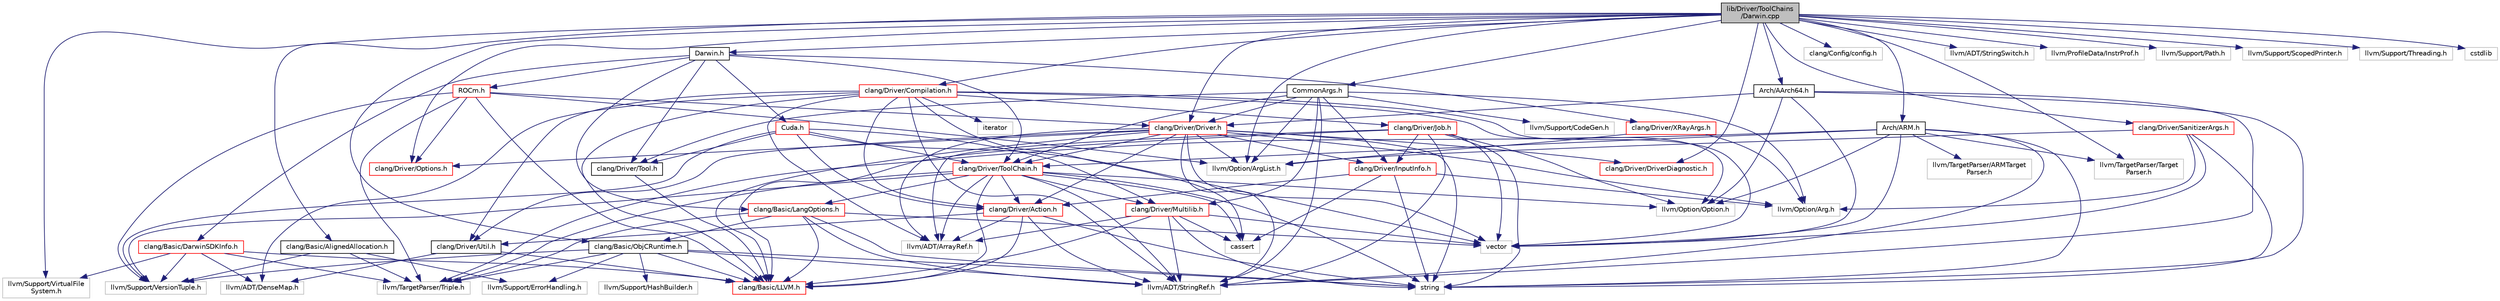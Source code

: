 digraph "lib/Driver/ToolChains/Darwin.cpp"
{
 // LATEX_PDF_SIZE
  bgcolor="transparent";
  edge [fontname="Helvetica",fontsize="10",labelfontname="Helvetica",labelfontsize="10"];
  node [fontname="Helvetica",fontsize="10",shape=record];
  Node1 [label="lib/Driver/ToolChains\l/Darwin.cpp",height=0.2,width=0.4,color="black", fillcolor="grey75", style="filled", fontcolor="black",tooltip=" "];
  Node1 -> Node2 [color="midnightblue",fontsize="10",style="solid",fontname="Helvetica"];
  Node2 [label="Darwin.h",height=0.2,width=0.4,color="black",URL="$Darwin_8h.html",tooltip=" "];
  Node2 -> Node3 [color="midnightblue",fontsize="10",style="solid",fontname="Helvetica"];
  Node3 [label="Cuda.h",height=0.2,width=0.4,color="red",URL="$lib_2Driver_2ToolChains_2Cuda_8h.html",tooltip=" "];
  Node3 -> Node5 [color="midnightblue",fontsize="10",style="solid",fontname="Helvetica"];
  Node5 [label="clang/Driver/Action.h",height=0.2,width=0.4,color="red",URL="$Action_8h.html",tooltip=" "];
  Node5 -> Node6 [color="midnightblue",fontsize="10",style="solid",fontname="Helvetica"];
  Node6 [label="clang/Basic/LLVM.h",height=0.2,width=0.4,color="red",URL="$LLVM_8h.html",tooltip=" "];
  Node5 -> Node13 [color="midnightblue",fontsize="10",style="solid",fontname="Helvetica"];
  Node13 [label="clang/Driver/Util.h",height=0.2,width=0.4,color="black",URL="$Util_8h.html",tooltip=" "];
  Node13 -> Node6 [color="midnightblue",fontsize="10",style="solid",fontname="Helvetica"];
  Node13 -> Node14 [color="midnightblue",fontsize="10",style="solid",fontname="Helvetica"];
  Node14 [label="llvm/ADT/DenseMap.h",height=0.2,width=0.4,color="grey75",tooltip=" "];
  Node5 -> Node15 [color="midnightblue",fontsize="10",style="solid",fontname="Helvetica"];
  Node15 [label="llvm/ADT/ArrayRef.h",height=0.2,width=0.4,color="grey75",tooltip=" "];
  Node5 -> Node17 [color="midnightblue",fontsize="10",style="solid",fontname="Helvetica"];
  Node17 [label="llvm/ADT/StringRef.h",height=0.2,width=0.4,color="grey75",tooltip=" "];
  Node5 -> Node19 [color="midnightblue",fontsize="10",style="solid",fontname="Helvetica"];
  Node19 [label="string",height=0.2,width=0.4,color="grey75",tooltip=" "];
  Node3 -> Node20 [color="midnightblue",fontsize="10",style="solid",fontname="Helvetica"];
  Node20 [label="clang/Driver/Multilib.h",height=0.2,width=0.4,color="red",URL="$Multilib_8h.html",tooltip=" "];
  Node20 -> Node6 [color="midnightblue",fontsize="10",style="solid",fontname="Helvetica"];
  Node20 -> Node15 [color="midnightblue",fontsize="10",style="solid",fontname="Helvetica"];
  Node20 -> Node17 [color="midnightblue",fontsize="10",style="solid",fontname="Helvetica"];
  Node20 -> Node22 [color="midnightblue",fontsize="10",style="solid",fontname="Helvetica"];
  Node22 [label="cassert",height=0.2,width=0.4,color="grey75",tooltip=" "];
  Node20 -> Node19 [color="midnightblue",fontsize="10",style="solid",fontname="Helvetica"];
  Node20 -> Node25 [color="midnightblue",fontsize="10",style="solid",fontname="Helvetica"];
  Node25 [label="vector",height=0.2,width=0.4,color="grey75",tooltip=" "];
  Node3 -> Node26 [color="midnightblue",fontsize="10",style="solid",fontname="Helvetica"];
  Node26 [label="clang/Driver/Tool.h",height=0.2,width=0.4,color="black",URL="$Tool_8h.html",tooltip=" "];
  Node26 -> Node6 [color="midnightblue",fontsize="10",style="solid",fontname="Helvetica"];
  Node3 -> Node27 [color="midnightblue",fontsize="10",style="solid",fontname="Helvetica"];
  Node27 [label="clang/Driver/ToolChain.h",height=0.2,width=0.4,color="red",URL="$ToolChain_8h.html",tooltip=" "];
  Node27 -> Node6 [color="midnightblue",fontsize="10",style="solid",fontname="Helvetica"];
  Node27 -> Node29 [color="midnightblue",fontsize="10",style="solid",fontname="Helvetica"];
  Node29 [label="clang/Basic/LangOptions.h",height=0.2,width=0.4,color="red",URL="$LangOptions_8h.html",tooltip=" "];
  Node29 -> Node6 [color="midnightblue",fontsize="10",style="solid",fontname="Helvetica"];
  Node29 -> Node33 [color="midnightblue",fontsize="10",style="solid",fontname="Helvetica"];
  Node33 [label="clang/Basic/ObjCRuntime.h",height=0.2,width=0.4,color="black",URL="$ObjCRuntime_8h.html",tooltip=" "];
  Node33 -> Node6 [color="midnightblue",fontsize="10",style="solid",fontname="Helvetica"];
  Node33 -> Node17 [color="midnightblue",fontsize="10",style="solid",fontname="Helvetica"];
  Node33 -> Node34 [color="midnightblue",fontsize="10",style="solid",fontname="Helvetica"];
  Node34 [label="llvm/Support/ErrorHandling.h",height=0.2,width=0.4,color="grey75",tooltip=" "];
  Node33 -> Node35 [color="midnightblue",fontsize="10",style="solid",fontname="Helvetica"];
  Node35 [label="llvm/Support/HashBuilder.h",height=0.2,width=0.4,color="grey75",tooltip=" "];
  Node33 -> Node36 [color="midnightblue",fontsize="10",style="solid",fontname="Helvetica"];
  Node36 [label="llvm/Support/VersionTuple.h",height=0.2,width=0.4,color="grey75",tooltip=" "];
  Node33 -> Node37 [color="midnightblue",fontsize="10",style="solid",fontname="Helvetica"];
  Node37 [label="llvm/TargetParser/Triple.h",height=0.2,width=0.4,color="grey75",tooltip=" "];
  Node33 -> Node19 [color="midnightblue",fontsize="10",style="solid",fontname="Helvetica"];
  Node29 -> Node17 [color="midnightblue",fontsize="10",style="solid",fontname="Helvetica"];
  Node29 -> Node37 [color="midnightblue",fontsize="10",style="solid",fontname="Helvetica"];
  Node29 -> Node19 [color="midnightblue",fontsize="10",style="solid",fontname="Helvetica"];
  Node29 -> Node25 [color="midnightblue",fontsize="10",style="solid",fontname="Helvetica"];
  Node27 -> Node5 [color="midnightblue",fontsize="10",style="solid",fontname="Helvetica"];
  Node27 -> Node20 [color="midnightblue",fontsize="10",style="solid",fontname="Helvetica"];
  Node27 -> Node15 [color="midnightblue",fontsize="10",style="solid",fontname="Helvetica"];
  Node27 -> Node17 [color="midnightblue",fontsize="10",style="solid",fontname="Helvetica"];
  Node27 -> Node54 [color="midnightblue",fontsize="10",style="solid",fontname="Helvetica"];
  Node54 [label="llvm/Option/Option.h",height=0.2,width=0.4,color="grey75",tooltip=" "];
  Node27 -> Node36 [color="midnightblue",fontsize="10",style="solid",fontname="Helvetica"];
  Node27 -> Node37 [color="midnightblue",fontsize="10",style="solid",fontname="Helvetica"];
  Node27 -> Node22 [color="midnightblue",fontsize="10",style="solid",fontname="Helvetica"];
  Node27 -> Node19 [color="midnightblue",fontsize="10",style="solid",fontname="Helvetica"];
  Node3 -> Node36 [color="midnightblue",fontsize="10",style="solid",fontname="Helvetica"];
  Node3 -> Node25 [color="midnightblue",fontsize="10",style="solid",fontname="Helvetica"];
  Node2 -> Node60 [color="midnightblue",fontsize="10",style="solid",fontname="Helvetica"];
  Node60 [label="ROCm.h",height=0.2,width=0.4,color="red",URL="$ROCm_8h.html",tooltip=" "];
  Node60 -> Node6 [color="midnightblue",fontsize="10",style="solid",fontname="Helvetica"];
  Node60 -> Node61 [color="midnightblue",fontsize="10",style="solid",fontname="Helvetica"];
  Node61 [label="clang/Driver/Driver.h",height=0.2,width=0.4,color="red",URL="$Driver_8h.html",tooltip=" "];
  Node61 -> Node6 [color="midnightblue",fontsize="10",style="solid",fontname="Helvetica"];
  Node61 -> Node5 [color="midnightblue",fontsize="10",style="solid",fontname="Helvetica"];
  Node61 -> Node78 [color="midnightblue",fontsize="10",style="solid",fontname="Helvetica"];
  Node78 [label="clang/Driver/DriverDiagnostic.h",height=0.2,width=0.4,color="red",URL="$DriverDiagnostic_8h.html",tooltip=" "];
  Node61 -> Node81 [color="midnightblue",fontsize="10",style="solid",fontname="Helvetica"];
  Node81 [label="clang/Driver/InputInfo.h",height=0.2,width=0.4,color="red",URL="$InputInfo_8h.html",tooltip=" "];
  Node81 -> Node5 [color="midnightblue",fontsize="10",style="solid",fontname="Helvetica"];
  Node81 -> Node82 [color="midnightblue",fontsize="10",style="solid",fontname="Helvetica"];
  Node82 [label="llvm/Option/Arg.h",height=0.2,width=0.4,color="grey75",tooltip=" "];
  Node81 -> Node22 [color="midnightblue",fontsize="10",style="solid",fontname="Helvetica"];
  Node81 -> Node19 [color="midnightblue",fontsize="10",style="solid",fontname="Helvetica"];
  Node61 -> Node83 [color="midnightblue",fontsize="10",style="solid",fontname="Helvetica"];
  Node83 [label="clang/Driver/Options.h",height=0.2,width=0.4,color="red",URL="$Options_8h.html",tooltip=" "];
  Node61 -> Node27 [color="midnightblue",fontsize="10",style="solid",fontname="Helvetica"];
  Node61 -> Node13 [color="midnightblue",fontsize="10",style="solid",fontname="Helvetica"];
  Node61 -> Node15 [color="midnightblue",fontsize="10",style="solid",fontname="Helvetica"];
  Node61 -> Node17 [color="midnightblue",fontsize="10",style="solid",fontname="Helvetica"];
  Node61 -> Node82 [color="midnightblue",fontsize="10",style="solid",fontname="Helvetica"];
  Node61 -> Node11 [color="midnightblue",fontsize="10",style="solid",fontname="Helvetica"];
  Node11 [label="llvm/Option/ArgList.h",height=0.2,width=0.4,color="grey75",tooltip=" "];
  Node61 -> Node19 [color="midnightblue",fontsize="10",style="solid",fontname="Helvetica"];
  Node61 -> Node25 [color="midnightblue",fontsize="10",style="solid",fontname="Helvetica"];
  Node60 -> Node83 [color="midnightblue",fontsize="10",style="solid",fontname="Helvetica"];
  Node60 -> Node11 [color="midnightblue",fontsize="10",style="solid",fontname="Helvetica"];
  Node60 -> Node36 [color="midnightblue",fontsize="10",style="solid",fontname="Helvetica"];
  Node60 -> Node37 [color="midnightblue",fontsize="10",style="solid",fontname="Helvetica"];
  Node2 -> Node88 [color="midnightblue",fontsize="10",style="solid",fontname="Helvetica"];
  Node88 [label="clang/Basic/DarwinSDKInfo.h",height=0.2,width=0.4,color="red",URL="$DarwinSDKInfo_8h.html",tooltip=" "];
  Node88 -> Node6 [color="midnightblue",fontsize="10",style="solid",fontname="Helvetica"];
  Node88 -> Node14 [color="midnightblue",fontsize="10",style="solid",fontname="Helvetica"];
  Node88 -> Node36 [color="midnightblue",fontsize="10",style="solid",fontname="Helvetica"];
  Node88 -> Node90 [color="midnightblue",fontsize="10",style="solid",fontname="Helvetica"];
  Node90 [label="llvm/Support/VirtualFile\lSystem.h",height=0.2,width=0.4,color="grey75",tooltip=" "];
  Node88 -> Node37 [color="midnightblue",fontsize="10",style="solid",fontname="Helvetica"];
  Node2 -> Node29 [color="midnightblue",fontsize="10",style="solid",fontname="Helvetica"];
  Node2 -> Node26 [color="midnightblue",fontsize="10",style="solid",fontname="Helvetica"];
  Node2 -> Node27 [color="midnightblue",fontsize="10",style="solid",fontname="Helvetica"];
  Node2 -> Node91 [color="midnightblue",fontsize="10",style="solid",fontname="Helvetica"];
  Node91 [label="clang/Driver/XRayArgs.h",height=0.2,width=0.4,color="red",URL="$XRayArgs_8h.html",tooltip=" "];
  Node91 -> Node82 [color="midnightblue",fontsize="10",style="solid",fontname="Helvetica"];
  Node91 -> Node11 [color="midnightblue",fontsize="10",style="solid",fontname="Helvetica"];
  Node1 -> Node94 [color="midnightblue",fontsize="10",style="solid",fontname="Helvetica"];
  Node94 [label="Arch/AArch64.h",height=0.2,width=0.4,color="black",URL="$Driver_2ToolChains_2Arch_2AArch64_8h.html",tooltip=" "];
  Node94 -> Node61 [color="midnightblue",fontsize="10",style="solid",fontname="Helvetica"];
  Node94 -> Node17 [color="midnightblue",fontsize="10",style="solid",fontname="Helvetica"];
  Node94 -> Node54 [color="midnightblue",fontsize="10",style="solid",fontname="Helvetica"];
  Node94 -> Node19 [color="midnightblue",fontsize="10",style="solid",fontname="Helvetica"];
  Node94 -> Node25 [color="midnightblue",fontsize="10",style="solid",fontname="Helvetica"];
  Node1 -> Node95 [color="midnightblue",fontsize="10",style="solid",fontname="Helvetica"];
  Node95 [label="Arch/ARM.h",height=0.2,width=0.4,color="black",URL="$Driver_2ToolChains_2Arch_2ARM_8h.html",tooltip=" "];
  Node95 -> Node27 [color="midnightblue",fontsize="10",style="solid",fontname="Helvetica"];
  Node95 -> Node17 [color="midnightblue",fontsize="10",style="solid",fontname="Helvetica"];
  Node95 -> Node54 [color="midnightblue",fontsize="10",style="solid",fontname="Helvetica"];
  Node95 -> Node96 [color="midnightblue",fontsize="10",style="solid",fontname="Helvetica"];
  Node96 [label="llvm/TargetParser/ARMTarget\lParser.h",height=0.2,width=0.4,color="grey75",tooltip=" "];
  Node95 -> Node97 [color="midnightblue",fontsize="10",style="solid",fontname="Helvetica"];
  Node97 [label="llvm/TargetParser/Target\lParser.h",height=0.2,width=0.4,color="grey75",tooltip=" "];
  Node95 -> Node37 [color="midnightblue",fontsize="10",style="solid",fontname="Helvetica"];
  Node95 -> Node19 [color="midnightblue",fontsize="10",style="solid",fontname="Helvetica"];
  Node95 -> Node25 [color="midnightblue",fontsize="10",style="solid",fontname="Helvetica"];
  Node1 -> Node98 [color="midnightblue",fontsize="10",style="solid",fontname="Helvetica"];
  Node98 [label="CommonArgs.h",height=0.2,width=0.4,color="black",URL="$CommonArgs_8h.html",tooltip=" "];
  Node98 -> Node61 [color="midnightblue",fontsize="10",style="solid",fontname="Helvetica"];
  Node98 -> Node81 [color="midnightblue",fontsize="10",style="solid",fontname="Helvetica"];
  Node98 -> Node20 [color="midnightblue",fontsize="10",style="solid",fontname="Helvetica"];
  Node98 -> Node26 [color="midnightblue",fontsize="10",style="solid",fontname="Helvetica"];
  Node98 -> Node27 [color="midnightblue",fontsize="10",style="solid",fontname="Helvetica"];
  Node98 -> Node17 [color="midnightblue",fontsize="10",style="solid",fontname="Helvetica"];
  Node98 -> Node82 [color="midnightblue",fontsize="10",style="solid",fontname="Helvetica"];
  Node98 -> Node11 [color="midnightblue",fontsize="10",style="solid",fontname="Helvetica"];
  Node98 -> Node99 [color="midnightblue",fontsize="10",style="solid",fontname="Helvetica"];
  Node99 [label="llvm/Support/CodeGen.h",height=0.2,width=0.4,color="grey75",tooltip=" "];
  Node1 -> Node100 [color="midnightblue",fontsize="10",style="solid",fontname="Helvetica"];
  Node100 [label="clang/Basic/AlignedAllocation.h",height=0.2,width=0.4,color="black",URL="$AlignedAllocation_8h.html",tooltip=" "];
  Node100 -> Node34 [color="midnightblue",fontsize="10",style="solid",fontname="Helvetica"];
  Node100 -> Node36 [color="midnightblue",fontsize="10",style="solid",fontname="Helvetica"];
  Node100 -> Node37 [color="midnightblue",fontsize="10",style="solid",fontname="Helvetica"];
  Node1 -> Node33 [color="midnightblue",fontsize="10",style="solid",fontname="Helvetica"];
  Node1 -> Node101 [color="midnightblue",fontsize="10",style="solid",fontname="Helvetica"];
  Node101 [label="clang/Config/config.h",height=0.2,width=0.4,color="grey75",tooltip=" "];
  Node1 -> Node102 [color="midnightblue",fontsize="10",style="solid",fontname="Helvetica"];
  Node102 [label="clang/Driver/Compilation.h",height=0.2,width=0.4,color="red",URL="$Compilation_8h.html",tooltip=" "];
  Node102 -> Node6 [color="midnightblue",fontsize="10",style="solid",fontname="Helvetica"];
  Node102 -> Node5 [color="midnightblue",fontsize="10",style="solid",fontname="Helvetica"];
  Node102 -> Node103 [color="midnightblue",fontsize="10",style="solid",fontname="Helvetica"];
  Node103 [label="clang/Driver/Job.h",height=0.2,width=0.4,color="red",URL="$Job_8h.html",tooltip=" "];
  Node103 -> Node6 [color="midnightblue",fontsize="10",style="solid",fontname="Helvetica"];
  Node103 -> Node81 [color="midnightblue",fontsize="10",style="solid",fontname="Helvetica"];
  Node103 -> Node15 [color="midnightblue",fontsize="10",style="solid",fontname="Helvetica"];
  Node103 -> Node17 [color="midnightblue",fontsize="10",style="solid",fontname="Helvetica"];
  Node103 -> Node54 [color="midnightblue",fontsize="10",style="solid",fontname="Helvetica"];
  Node103 -> Node19 [color="midnightblue",fontsize="10",style="solid",fontname="Helvetica"];
  Node103 -> Node25 [color="midnightblue",fontsize="10",style="solid",fontname="Helvetica"];
  Node102 -> Node13 [color="midnightblue",fontsize="10",style="solid",fontname="Helvetica"];
  Node102 -> Node15 [color="midnightblue",fontsize="10",style="solid",fontname="Helvetica"];
  Node102 -> Node14 [color="midnightblue",fontsize="10",style="solid",fontname="Helvetica"];
  Node102 -> Node17 [color="midnightblue",fontsize="10",style="solid",fontname="Helvetica"];
  Node102 -> Node54 [color="midnightblue",fontsize="10",style="solid",fontname="Helvetica"];
  Node102 -> Node22 [color="midnightblue",fontsize="10",style="solid",fontname="Helvetica"];
  Node102 -> Node106 [color="midnightblue",fontsize="10",style="solid",fontname="Helvetica"];
  Node106 [label="iterator",height=0.2,width=0.4,color="grey75",tooltip=" "];
  Node102 -> Node25 [color="midnightblue",fontsize="10",style="solid",fontname="Helvetica"];
  Node1 -> Node61 [color="midnightblue",fontsize="10",style="solid",fontname="Helvetica"];
  Node1 -> Node78 [color="midnightblue",fontsize="10",style="solid",fontname="Helvetica"];
  Node1 -> Node83 [color="midnightblue",fontsize="10",style="solid",fontname="Helvetica"];
  Node1 -> Node107 [color="midnightblue",fontsize="10",style="solid",fontname="Helvetica"];
  Node107 [label="clang/Driver/SanitizerArgs.h",height=0.2,width=0.4,color="red",URL="$SanitizerArgs_8h.html",tooltip=" "];
  Node107 -> Node82 [color="midnightblue",fontsize="10",style="solid",fontname="Helvetica"];
  Node107 -> Node11 [color="midnightblue",fontsize="10",style="solid",fontname="Helvetica"];
  Node107 -> Node19 [color="midnightblue",fontsize="10",style="solid",fontname="Helvetica"];
  Node107 -> Node25 [color="midnightblue",fontsize="10",style="solid",fontname="Helvetica"];
  Node1 -> Node77 [color="midnightblue",fontsize="10",style="solid",fontname="Helvetica"];
  Node77 [label="llvm/ADT/StringSwitch.h",height=0.2,width=0.4,color="grey75",tooltip=" "];
  Node1 -> Node11 [color="midnightblue",fontsize="10",style="solid",fontname="Helvetica"];
  Node1 -> Node108 [color="midnightblue",fontsize="10",style="solid",fontname="Helvetica"];
  Node108 [label="llvm/ProfileData/InstrProf.h",height=0.2,width=0.4,color="grey75",tooltip=" "];
  Node1 -> Node109 [color="midnightblue",fontsize="10",style="solid",fontname="Helvetica"];
  Node109 [label="llvm/Support/Path.h",height=0.2,width=0.4,color="grey75",tooltip=" "];
  Node1 -> Node110 [color="midnightblue",fontsize="10",style="solid",fontname="Helvetica"];
  Node110 [label="llvm/Support/ScopedPrinter.h",height=0.2,width=0.4,color="grey75",tooltip=" "];
  Node1 -> Node111 [color="midnightblue",fontsize="10",style="solid",fontname="Helvetica"];
  Node111 [label="llvm/Support/Threading.h",height=0.2,width=0.4,color="grey75",tooltip=" "];
  Node1 -> Node90 [color="midnightblue",fontsize="10",style="solid",fontname="Helvetica"];
  Node1 -> Node97 [color="midnightblue",fontsize="10",style="solid",fontname="Helvetica"];
  Node1 -> Node112 [color="midnightblue",fontsize="10",style="solid",fontname="Helvetica"];
  Node112 [label="cstdlib",height=0.2,width=0.4,color="grey75",tooltip=" "];
}
